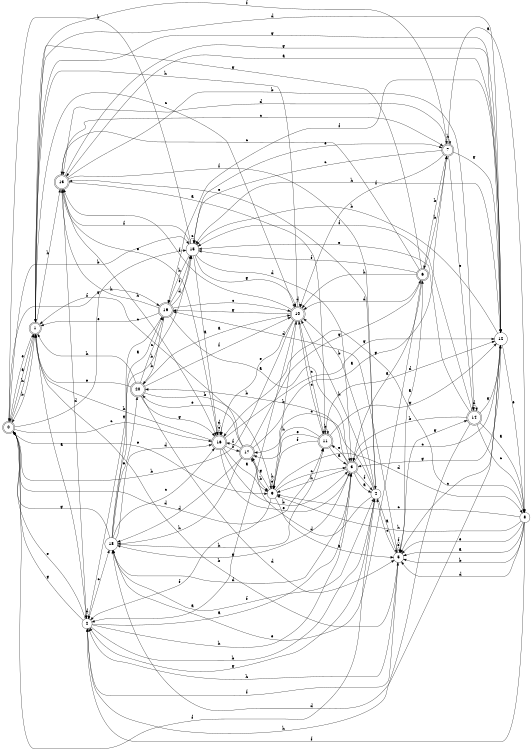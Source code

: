digraph n17_9 {
__start0 [label="" shape="none"];

rankdir=LR;
size="8,5";

s0 [style="rounded,filled", color="black", fillcolor="white" shape="doublecircle", label="0"];
s1 [style="rounded,filled", color="black", fillcolor="white" shape="doublecircle", label="1"];
s2 [style="filled", color="black", fillcolor="white" shape="circle", label="2"];
s3 [style="rounded,filled", color="black", fillcolor="white" shape="doublecircle", label="3"];
s4 [style="filled", color="black", fillcolor="white" shape="circle", label="4"];
s5 [style="filled", color="black", fillcolor="white" shape="circle", label="5"];
s6 [style="rounded,filled", color="black", fillcolor="white" shape="doublecircle", label="6"];
s7 [style="rounded,filled", color="black", fillcolor="white" shape="doublecircle", label="7"];
s8 [style="filled", color="black", fillcolor="white" shape="circle", label="8"];
s9 [style="filled", color="black", fillcolor="white" shape="circle", label="9"];
s10 [style="rounded,filled", color="black", fillcolor="white" shape="doublecircle", label="10"];
s11 [style="rounded,filled", color="black", fillcolor="white" shape="doublecircle", label="11"];
s12 [style="filled", color="black", fillcolor="white" shape="circle", label="12"];
s13 [style="rounded,filled", color="black", fillcolor="white" shape="doublecircle", label="13"];
s14 [style="rounded,filled", color="black", fillcolor="white" shape="doublecircle", label="14"];
s15 [style="filled", color="black", fillcolor="white" shape="circle", label="15"];
s16 [style="rounded,filled", color="black", fillcolor="white" shape="doublecircle", label="16"];
s17 [style="rounded,filled", color="black", fillcolor="white" shape="doublecircle", label="17"];
s18 [style="filled", color="black", fillcolor="white" shape="circle", label="18"];
s19 [style="rounded,filled", color="black", fillcolor="white" shape="doublecircle", label="19"];
s20 [style="rounded,filled", color="black", fillcolor="white" shape="doublecircle", label="20"];
s0 -> s1 [label="a"];
s0 -> s15 [label="b"];
s0 -> s16 [label="c"];
s0 -> s11 [label="d"];
s0 -> s9 [label="e"];
s0 -> s19 [label="f"];
s0 -> s15 [label="g"];
s0 -> s1 [label="h"];
s1 -> s2 [label="a"];
s1 -> s0 [label="b"];
s1 -> s10 [label="c"];
s1 -> s12 [label="d"];
s1 -> s0 [label="e"];
s1 -> s7 [label="f"];
s1 -> s12 [label="g"];
s1 -> s13 [label="h"];
s2 -> s3 [label="a"];
s2 -> s4 [label="b"];
s2 -> s18 [label="c"];
s2 -> s2 [label="d"];
s2 -> s0 [label="e"];
s2 -> s5 [label="f"];
s2 -> s0 [label="g"];
s2 -> s3 [label="h"];
s3 -> s4 [label="a"];
s3 -> s20 [label="b"];
s3 -> s12 [label="c"];
s3 -> s18 [label="d"];
s3 -> s11 [label="e"];
s3 -> s4 [label="f"];
s3 -> s18 [label="g"];
s3 -> s9 [label="h"];
s4 -> s5 [label="a"];
s4 -> s10 [label="b"];
s4 -> s17 [label="c"];
s4 -> s17 [label="d"];
s4 -> s13 [label="e"];
s4 -> s0 [label="f"];
s4 -> s2 [label="g"];
s4 -> s10 [label="h"];
s5 -> s6 [label="a"];
s5 -> s1 [label="b"];
s5 -> s4 [label="c"];
s5 -> s19 [label="d"];
s5 -> s5 [label="e"];
s5 -> s5 [label="f"];
s5 -> s14 [label="g"];
s5 -> s2 [label="h"];
s6 -> s3 [label="a"];
s6 -> s7 [label="b"];
s6 -> s13 [label="c"];
s6 -> s10 [label="d"];
s6 -> s18 [label="e"];
s6 -> s15 [label="f"];
s6 -> s1 [label="g"];
s6 -> s10 [label="h"];
s7 -> s8 [label="a"];
s7 -> s6 [label="b"];
s7 -> s15 [label="c"];
s7 -> s13 [label="d"];
s7 -> s14 [label="e"];
s7 -> s10 [label="f"];
s7 -> s12 [label="g"];
s7 -> s7 [label="h"];
s8 -> s5 [label="a"];
s8 -> s5 [label="b"];
s8 -> s9 [label="c"];
s8 -> s5 [label="d"];
s8 -> s5 [label="e"];
s8 -> s2 [label="f"];
s8 -> s16 [label="g"];
s8 -> s9 [label="h"];
s9 -> s5 [label="a"];
s9 -> s10 [label="b"];
s9 -> s3 [label="c"];
s9 -> s8 [label="d"];
s9 -> s9 [label="e"];
s9 -> s2 [label="f"];
s9 -> s17 [label="g"];
s9 -> s9 [label="h"];
s10 -> s2 [label="a"];
s10 -> s0 [label="b"];
s10 -> s11 [label="c"];
s10 -> s10 [label="d"];
s10 -> s16 [label="e"];
s10 -> s13 [label="f"];
s10 -> s19 [label="g"];
s10 -> s1 [label="h"];
s11 -> s3 [label="a"];
s11 -> s11 [label="b"];
s11 -> s10 [label="c"];
s11 -> s12 [label="d"];
s11 -> s9 [label="e"];
s11 -> s9 [label="f"];
s11 -> s12 [label="g"];
s11 -> s17 [label="h"];
s12 -> s13 [label="a"];
s12 -> s15 [label="b"];
s12 -> s5 [label="c"];
s12 -> s18 [label="d"];
s12 -> s8 [label="e"];
s12 -> s19 [label="f"];
s12 -> s3 [label="g"];
s12 -> s15 [label="h"];
s13 -> s11 [label="a"];
s13 -> s14 [label="b"];
s13 -> s7 [label="c"];
s13 -> s2 [label="d"];
s13 -> s16 [label="e"];
s13 -> s4 [label="f"];
s13 -> s12 [label="g"];
s13 -> s16 [label="h"];
s14 -> s8 [label="a"];
s14 -> s3 [label="b"];
s14 -> s8 [label="c"];
s14 -> s14 [label="d"];
s14 -> s15 [label="e"];
s14 -> s15 [label="f"];
s14 -> s12 [label="g"];
s14 -> s2 [label="h"];
s15 -> s16 [label="a"];
s15 -> s0 [label="b"];
s15 -> s15 [label="c"];
s15 -> s3 [label="d"];
s15 -> s7 [label="e"];
s15 -> s13 [label="f"];
s15 -> s10 [label="g"];
s15 -> s19 [label="h"];
s16 -> s9 [label="a"];
s16 -> s3 [label="b"];
s16 -> s16 [label="c"];
s16 -> s16 [label="d"];
s16 -> s3 [label="e"];
s16 -> s17 [label="f"];
s16 -> s12 [label="g"];
s16 -> s1 [label="h"];
s17 -> s7 [label="a"];
s17 -> s9 [label="b"];
s17 -> s1 [label="c"];
s17 -> s18 [label="d"];
s17 -> s20 [label="e"];
s17 -> s16 [label="f"];
s17 -> s6 [label="g"];
s17 -> s18 [label="h"];
s18 -> s19 [label="a"];
s18 -> s15 [label="b"];
s18 -> s16 [label="c"];
s18 -> s16 [label="d"];
s18 -> s20 [label="e"];
s18 -> s4 [label="f"];
s18 -> s0 [label="g"];
s18 -> s11 [label="h"];
s19 -> s3 [label="a"];
s19 -> s20 [label="b"];
s19 -> s10 [label="c"];
s19 -> s15 [label="d"];
s19 -> s1 [label="e"];
s19 -> s15 [label="f"];
s19 -> s2 [label="g"];
s19 -> s13 [label="h"];
s20 -> s10 [label="a"];
s20 -> s9 [label="b"];
s20 -> s19 [label="c"];
s20 -> s5 [label="d"];
s20 -> s1 [label="e"];
s20 -> s10 [label="f"];
s20 -> s16 [label="g"];
s20 -> s1 [label="h"];

}